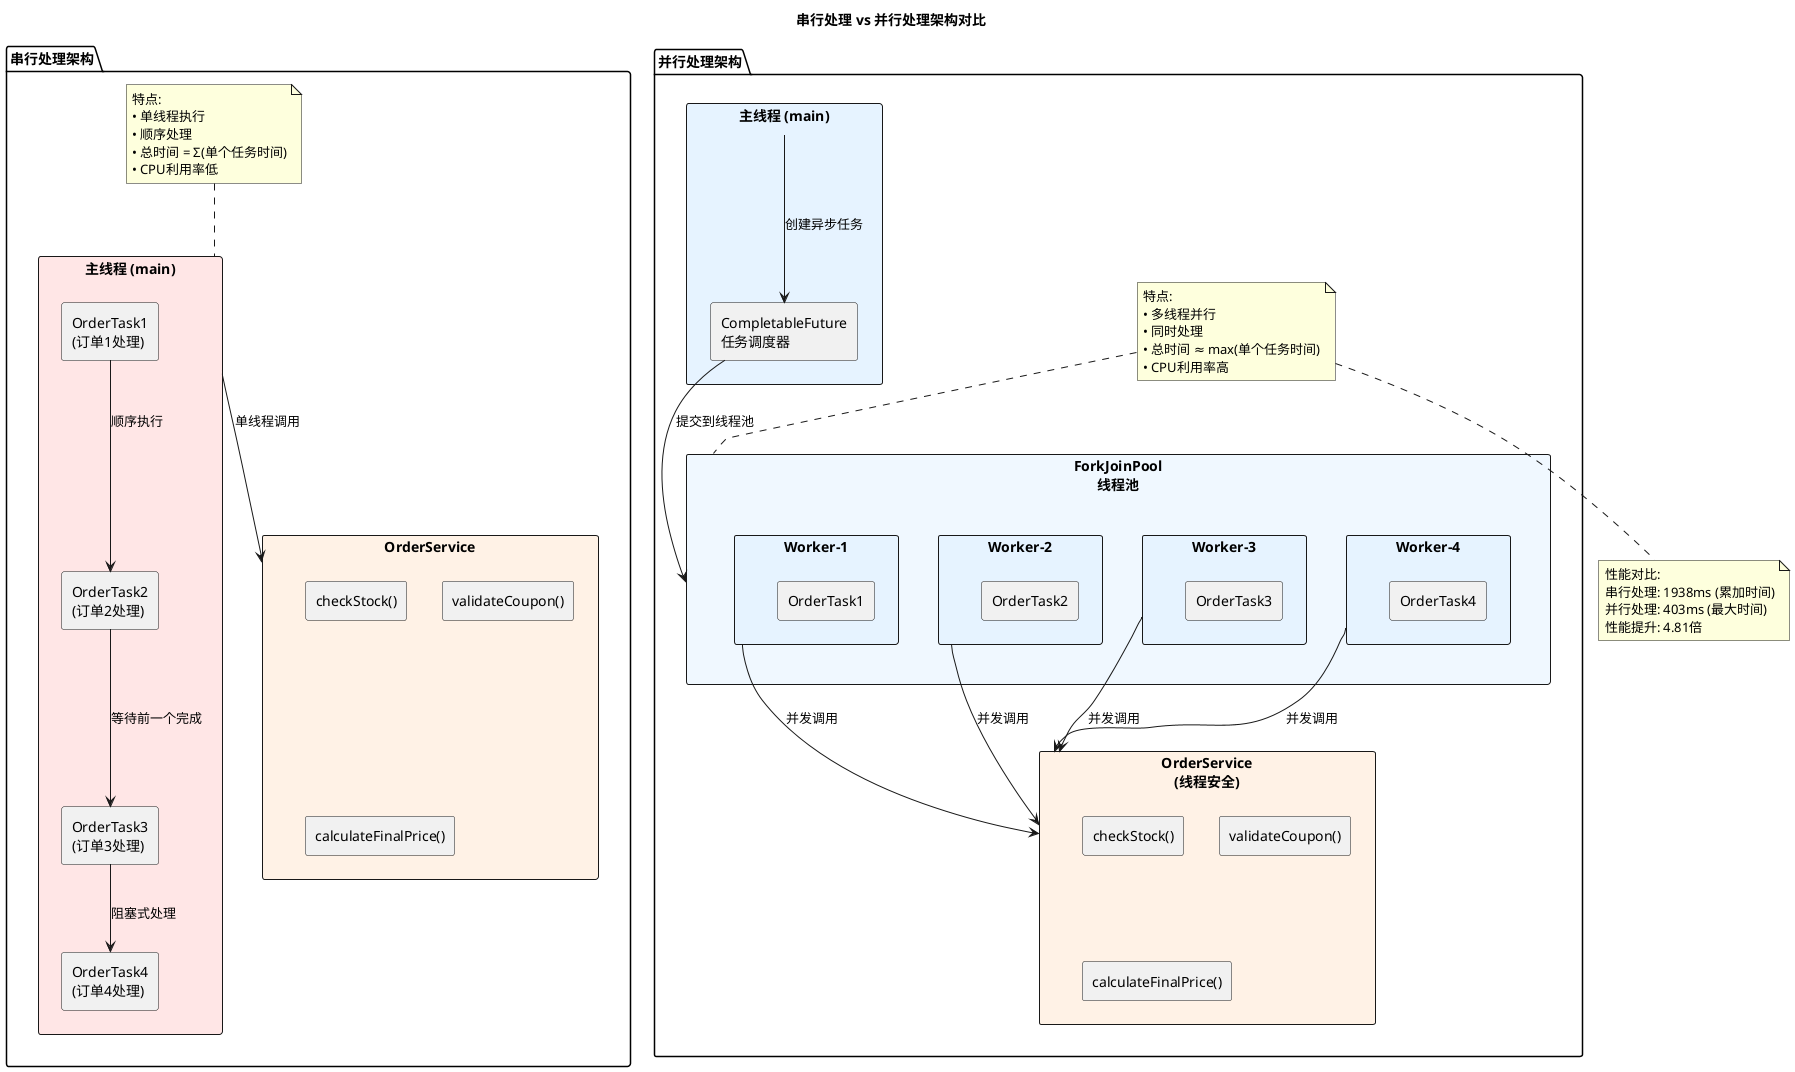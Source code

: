 @startuml 串行vs并行架构对比图

!define SERIAL_COLOR #FFE6E6
!define PARALLEL_COLOR #E6F3FF
!define THREAD_COLOR #F0F8FF
!define SERVICE_COLOR #FFF2E6

title 串行处理 vs 并行处理架构对比

package "串行处理架构" as SerialArch {
    
    rectangle "主线程 (main)" as MainThread SERIAL_COLOR {
        rectangle "OrderTask1\n(订单1处理)" as ST1
        rectangle "OrderTask2\n(订单2处理)" as ST2  
        rectangle "OrderTask3\n(订单3处理)" as ST3
        rectangle "OrderTask4\n(订单4处理)" as ST4
        
        ST1 -down-> ST2 : 顺序执行
        ST2 -down-> ST3 : 等待前一个完成
        ST3 -down-> ST4 : 阻塞式处理
    }
    
    rectangle "OrderService" as SerialService SERVICE_COLOR {
        rectangle "checkStock()" as SS1
        rectangle "validateCoupon()" as SS2
        rectangle "calculateFinalPrice()" as SS3
    }
    
    MainThread --> SerialService : 单线程调用
    
    note top of MainThread : 特点:\n• 单线程执行\n• 顺序处理\n• 总时间 = Σ(单个任务时间)\n• CPU利用率低
}

package "并行处理架构" as ParallelArch {
    
    rectangle "主线程 (main)" as MainThreadP PARALLEL_COLOR {
        rectangle "CompletableFuture\n任务调度器" as CFScheduler
    }
    
    rectangle "ForkJoinPool\n线程池" as FJPool THREAD_COLOR {
        rectangle "Worker-1" as W1 PARALLEL_COLOR {
            rectangle "OrderTask1" as PT1
        }
        rectangle "Worker-2" as W2 PARALLEL_COLOR {
            rectangle "OrderTask2" as PT2
        }
        rectangle "Worker-3" as W3 PARALLEL_COLOR {
            rectangle "OrderTask3" as PT3
        }
        rectangle "Worker-4" as W4 PARALLEL_COLOR {
            rectangle "OrderTask4" as PT4
        }
    }
    
    rectangle "OrderService\n(线程安全)" as ParallelService SERVICE_COLOR {
        rectangle "checkStock()" as PS1
        rectangle "validateCoupon()" as PS2
        rectangle "calculateFinalPrice()" as PS3
    }
    
    MainThreadP --> CFScheduler : 创建异步任务
    CFScheduler --> FJPool : 提交到线程池
    
    W1 --> ParallelService : 并发调用
    W2 --> ParallelService : 并发调用
    W3 --> ParallelService : 并发调用
    W4 --> ParallelService : 并发调用
    
    note top of FJPool : 特点:\n• 多线程并行\n• 同时处理\n• 总时间 ≈ max(单个任务时间)\n• CPU利用率高
}

note bottom : 性能对比:\n串行处理: 1938ms (累加时间)\n并行处理: 403ms (最大时间)\n性能提升: 4.81倍

@enduml
